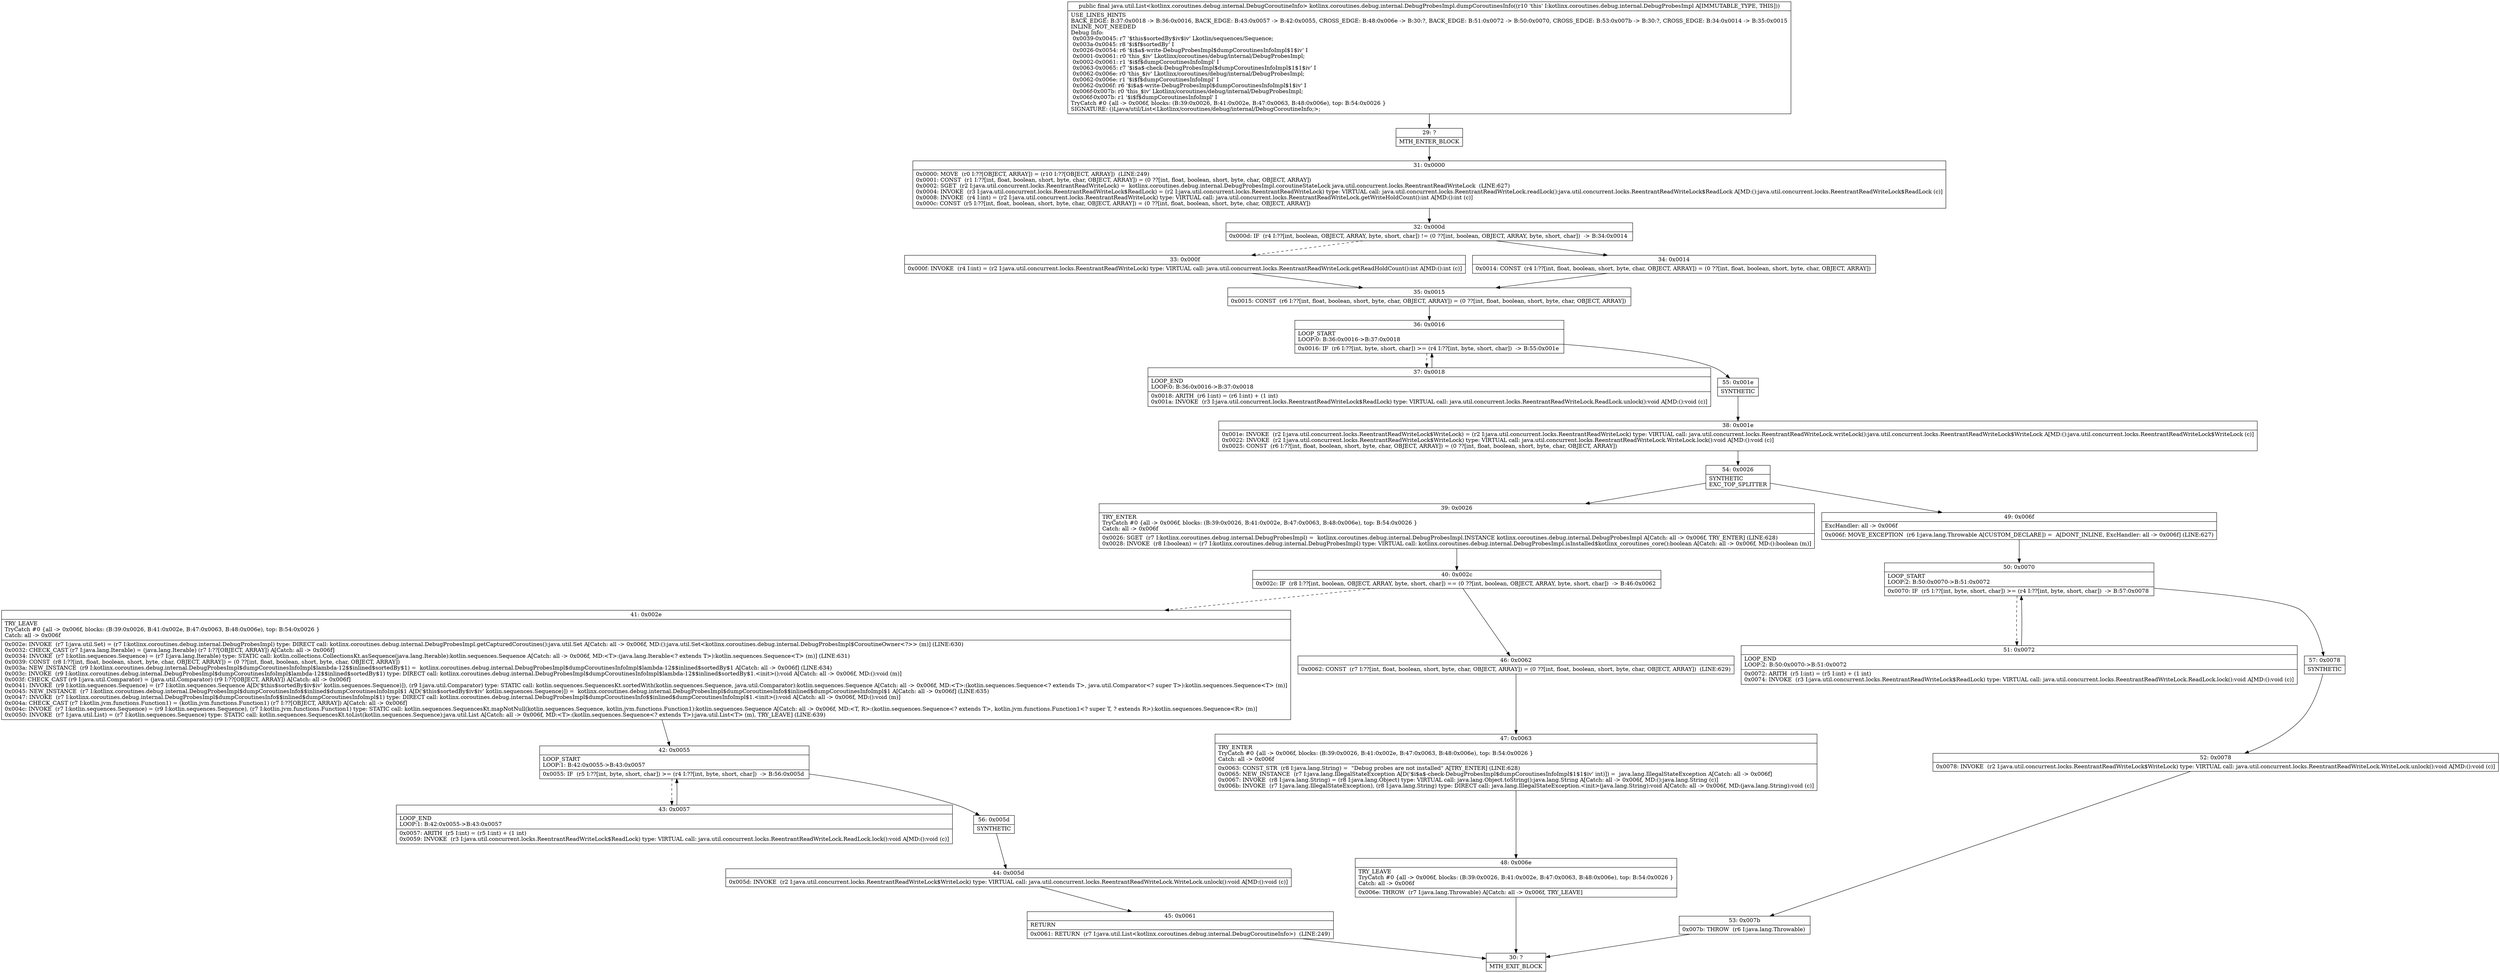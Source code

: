 digraph "CFG forkotlinx.coroutines.debug.internal.DebugProbesImpl.dumpCoroutinesInfo()Ljava\/util\/List;" {
Node_29 [shape=record,label="{29\:\ ?|MTH_ENTER_BLOCK\l}"];
Node_31 [shape=record,label="{31\:\ 0x0000|0x0000: MOVE  (r0 I:??[OBJECT, ARRAY]) = (r10 I:??[OBJECT, ARRAY])  (LINE:249)\l0x0001: CONST  (r1 I:??[int, float, boolean, short, byte, char, OBJECT, ARRAY]) = (0 ??[int, float, boolean, short, byte, char, OBJECT, ARRAY]) \l0x0002: SGET  (r2 I:java.util.concurrent.locks.ReentrantReadWriteLock) =  kotlinx.coroutines.debug.internal.DebugProbesImpl.coroutineStateLock java.util.concurrent.locks.ReentrantReadWriteLock  (LINE:627)\l0x0004: INVOKE  (r3 I:java.util.concurrent.locks.ReentrantReadWriteLock$ReadLock) = (r2 I:java.util.concurrent.locks.ReentrantReadWriteLock) type: VIRTUAL call: java.util.concurrent.locks.ReentrantReadWriteLock.readLock():java.util.concurrent.locks.ReentrantReadWriteLock$ReadLock A[MD:():java.util.concurrent.locks.ReentrantReadWriteLock$ReadLock (c)]\l0x0008: INVOKE  (r4 I:int) = (r2 I:java.util.concurrent.locks.ReentrantReadWriteLock) type: VIRTUAL call: java.util.concurrent.locks.ReentrantReadWriteLock.getWriteHoldCount():int A[MD:():int (c)]\l0x000c: CONST  (r5 I:??[int, float, boolean, short, byte, char, OBJECT, ARRAY]) = (0 ??[int, float, boolean, short, byte, char, OBJECT, ARRAY]) \l}"];
Node_32 [shape=record,label="{32\:\ 0x000d|0x000d: IF  (r4 I:??[int, boolean, OBJECT, ARRAY, byte, short, char]) != (0 ??[int, boolean, OBJECT, ARRAY, byte, short, char])  \-\> B:34:0x0014 \l}"];
Node_33 [shape=record,label="{33\:\ 0x000f|0x000f: INVOKE  (r4 I:int) = (r2 I:java.util.concurrent.locks.ReentrantReadWriteLock) type: VIRTUAL call: java.util.concurrent.locks.ReentrantReadWriteLock.getReadHoldCount():int A[MD:():int (c)]\l}"];
Node_35 [shape=record,label="{35\:\ 0x0015|0x0015: CONST  (r6 I:??[int, float, boolean, short, byte, char, OBJECT, ARRAY]) = (0 ??[int, float, boolean, short, byte, char, OBJECT, ARRAY]) \l}"];
Node_36 [shape=record,label="{36\:\ 0x0016|LOOP_START\lLOOP:0: B:36:0x0016\-\>B:37:0x0018\l|0x0016: IF  (r6 I:??[int, byte, short, char]) \>= (r4 I:??[int, byte, short, char])  \-\> B:55:0x001e \l}"];
Node_37 [shape=record,label="{37\:\ 0x0018|LOOP_END\lLOOP:0: B:36:0x0016\-\>B:37:0x0018\l|0x0018: ARITH  (r6 I:int) = (r6 I:int) + (1 int) \l0x001a: INVOKE  (r3 I:java.util.concurrent.locks.ReentrantReadWriteLock$ReadLock) type: VIRTUAL call: java.util.concurrent.locks.ReentrantReadWriteLock.ReadLock.unlock():void A[MD:():void (c)]\l}"];
Node_55 [shape=record,label="{55\:\ 0x001e|SYNTHETIC\l}"];
Node_38 [shape=record,label="{38\:\ 0x001e|0x001e: INVOKE  (r2 I:java.util.concurrent.locks.ReentrantReadWriteLock$WriteLock) = (r2 I:java.util.concurrent.locks.ReentrantReadWriteLock) type: VIRTUAL call: java.util.concurrent.locks.ReentrantReadWriteLock.writeLock():java.util.concurrent.locks.ReentrantReadWriteLock$WriteLock A[MD:():java.util.concurrent.locks.ReentrantReadWriteLock$WriteLock (c)]\l0x0022: INVOKE  (r2 I:java.util.concurrent.locks.ReentrantReadWriteLock$WriteLock) type: VIRTUAL call: java.util.concurrent.locks.ReentrantReadWriteLock.WriteLock.lock():void A[MD:():void (c)]\l0x0025: CONST  (r6 I:??[int, float, boolean, short, byte, char, OBJECT, ARRAY]) = (0 ??[int, float, boolean, short, byte, char, OBJECT, ARRAY]) \l}"];
Node_54 [shape=record,label="{54\:\ 0x0026|SYNTHETIC\lEXC_TOP_SPLITTER\l}"];
Node_39 [shape=record,label="{39\:\ 0x0026|TRY_ENTER\lTryCatch #0 \{all \-\> 0x006f, blocks: (B:39:0x0026, B:41:0x002e, B:47:0x0063, B:48:0x006e), top: B:54:0x0026 \}\lCatch: all \-\> 0x006f\l|0x0026: SGET  (r7 I:kotlinx.coroutines.debug.internal.DebugProbesImpl) =  kotlinx.coroutines.debug.internal.DebugProbesImpl.INSTANCE kotlinx.coroutines.debug.internal.DebugProbesImpl A[Catch: all \-\> 0x006f, TRY_ENTER] (LINE:628)\l0x0028: INVOKE  (r8 I:boolean) = (r7 I:kotlinx.coroutines.debug.internal.DebugProbesImpl) type: VIRTUAL call: kotlinx.coroutines.debug.internal.DebugProbesImpl.isInstalled$kotlinx_coroutines_core():boolean A[Catch: all \-\> 0x006f, MD:():boolean (m)]\l}"];
Node_40 [shape=record,label="{40\:\ 0x002c|0x002c: IF  (r8 I:??[int, boolean, OBJECT, ARRAY, byte, short, char]) == (0 ??[int, boolean, OBJECT, ARRAY, byte, short, char])  \-\> B:46:0x0062 \l}"];
Node_41 [shape=record,label="{41\:\ 0x002e|TRY_LEAVE\lTryCatch #0 \{all \-\> 0x006f, blocks: (B:39:0x0026, B:41:0x002e, B:47:0x0063, B:48:0x006e), top: B:54:0x0026 \}\lCatch: all \-\> 0x006f\l|0x002e: INVOKE  (r7 I:java.util.Set) = (r7 I:kotlinx.coroutines.debug.internal.DebugProbesImpl) type: DIRECT call: kotlinx.coroutines.debug.internal.DebugProbesImpl.getCapturedCoroutines():java.util.Set A[Catch: all \-\> 0x006f, MD:():java.util.Set\<kotlinx.coroutines.debug.internal.DebugProbesImpl$CoroutineOwner\<?\>\> (m)] (LINE:630)\l0x0032: CHECK_CAST (r7 I:java.lang.Iterable) = (java.lang.Iterable) (r7 I:??[OBJECT, ARRAY]) A[Catch: all \-\> 0x006f]\l0x0034: INVOKE  (r7 I:kotlin.sequences.Sequence) = (r7 I:java.lang.Iterable) type: STATIC call: kotlin.collections.CollectionsKt.asSequence(java.lang.Iterable):kotlin.sequences.Sequence A[Catch: all \-\> 0x006f, MD:\<T\>:(java.lang.Iterable\<? extends T\>):kotlin.sequences.Sequence\<T\> (m)] (LINE:631)\l0x0039: CONST  (r8 I:??[int, float, boolean, short, byte, char, OBJECT, ARRAY]) = (0 ??[int, float, boolean, short, byte, char, OBJECT, ARRAY]) \l0x003a: NEW_INSTANCE  (r9 I:kotlinx.coroutines.debug.internal.DebugProbesImpl$dumpCoroutinesInfoImpl$lambda\-12$$inlined$sortedBy$1) =  kotlinx.coroutines.debug.internal.DebugProbesImpl$dumpCoroutinesInfoImpl$lambda\-12$$inlined$sortedBy$1 A[Catch: all \-\> 0x006f] (LINE:634)\l0x003c: INVOKE  (r9 I:kotlinx.coroutines.debug.internal.DebugProbesImpl$dumpCoroutinesInfoImpl$lambda\-12$$inlined$sortedBy$1) type: DIRECT call: kotlinx.coroutines.debug.internal.DebugProbesImpl$dumpCoroutinesInfoImpl$lambda\-12$$inlined$sortedBy$1.\<init\>():void A[Catch: all \-\> 0x006f, MD:():void (m)]\l0x003f: CHECK_CAST (r9 I:java.util.Comparator) = (java.util.Comparator) (r9 I:??[OBJECT, ARRAY]) A[Catch: all \-\> 0x006f]\l0x0041: INVOKE  (r9 I:kotlin.sequences.Sequence) = (r7 I:kotlin.sequences.Sequence A[D('$this$sortedBy$iv$iv' kotlin.sequences.Sequence)]), (r9 I:java.util.Comparator) type: STATIC call: kotlin.sequences.SequencesKt.sortedWith(kotlin.sequences.Sequence, java.util.Comparator):kotlin.sequences.Sequence A[Catch: all \-\> 0x006f, MD:\<T\>:(kotlin.sequences.Sequence\<? extends T\>, java.util.Comparator\<? super T\>):kotlin.sequences.Sequence\<T\> (m)]\l0x0045: NEW_INSTANCE  (r7 I:kotlinx.coroutines.debug.internal.DebugProbesImpl$dumpCoroutinesInfo$$inlined$dumpCoroutinesInfoImpl$1 A[D('$this$sortedBy$iv$iv' kotlin.sequences.Sequence)]) =  kotlinx.coroutines.debug.internal.DebugProbesImpl$dumpCoroutinesInfo$$inlined$dumpCoroutinesInfoImpl$1 A[Catch: all \-\> 0x006f] (LINE:635)\l0x0047: INVOKE  (r7 I:kotlinx.coroutines.debug.internal.DebugProbesImpl$dumpCoroutinesInfo$$inlined$dumpCoroutinesInfoImpl$1) type: DIRECT call: kotlinx.coroutines.debug.internal.DebugProbesImpl$dumpCoroutinesInfo$$inlined$dumpCoroutinesInfoImpl$1.\<init\>():void A[Catch: all \-\> 0x006f, MD:():void (m)]\l0x004a: CHECK_CAST (r7 I:kotlin.jvm.functions.Function1) = (kotlin.jvm.functions.Function1) (r7 I:??[OBJECT, ARRAY]) A[Catch: all \-\> 0x006f]\l0x004c: INVOKE  (r7 I:kotlin.sequences.Sequence) = (r9 I:kotlin.sequences.Sequence), (r7 I:kotlin.jvm.functions.Function1) type: STATIC call: kotlin.sequences.SequencesKt.mapNotNull(kotlin.sequences.Sequence, kotlin.jvm.functions.Function1):kotlin.sequences.Sequence A[Catch: all \-\> 0x006f, MD:\<T, R\>:(kotlin.sequences.Sequence\<? extends T\>, kotlin.jvm.functions.Function1\<? super T, ? extends R\>):kotlin.sequences.Sequence\<R\> (m)]\l0x0050: INVOKE  (r7 I:java.util.List) = (r7 I:kotlin.sequences.Sequence) type: STATIC call: kotlin.sequences.SequencesKt.toList(kotlin.sequences.Sequence):java.util.List A[Catch: all \-\> 0x006f, MD:\<T\>:(kotlin.sequences.Sequence\<? extends T\>):java.util.List\<T\> (m), TRY_LEAVE] (LINE:639)\l}"];
Node_42 [shape=record,label="{42\:\ 0x0055|LOOP_START\lLOOP:1: B:42:0x0055\-\>B:43:0x0057\l|0x0055: IF  (r5 I:??[int, byte, short, char]) \>= (r4 I:??[int, byte, short, char])  \-\> B:56:0x005d \l}"];
Node_43 [shape=record,label="{43\:\ 0x0057|LOOP_END\lLOOP:1: B:42:0x0055\-\>B:43:0x0057\l|0x0057: ARITH  (r5 I:int) = (r5 I:int) + (1 int) \l0x0059: INVOKE  (r3 I:java.util.concurrent.locks.ReentrantReadWriteLock$ReadLock) type: VIRTUAL call: java.util.concurrent.locks.ReentrantReadWriteLock.ReadLock.lock():void A[MD:():void (c)]\l}"];
Node_56 [shape=record,label="{56\:\ 0x005d|SYNTHETIC\l}"];
Node_44 [shape=record,label="{44\:\ 0x005d|0x005d: INVOKE  (r2 I:java.util.concurrent.locks.ReentrantReadWriteLock$WriteLock) type: VIRTUAL call: java.util.concurrent.locks.ReentrantReadWriteLock.WriteLock.unlock():void A[MD:():void (c)]\l}"];
Node_45 [shape=record,label="{45\:\ 0x0061|RETURN\l|0x0061: RETURN  (r7 I:java.util.List\<kotlinx.coroutines.debug.internal.DebugCoroutineInfo\>)  (LINE:249)\l}"];
Node_30 [shape=record,label="{30\:\ ?|MTH_EXIT_BLOCK\l}"];
Node_46 [shape=record,label="{46\:\ 0x0062|0x0062: CONST  (r7 I:??[int, float, boolean, short, byte, char, OBJECT, ARRAY]) = (0 ??[int, float, boolean, short, byte, char, OBJECT, ARRAY])  (LINE:629)\l}"];
Node_47 [shape=record,label="{47\:\ 0x0063|TRY_ENTER\lTryCatch #0 \{all \-\> 0x006f, blocks: (B:39:0x0026, B:41:0x002e, B:47:0x0063, B:48:0x006e), top: B:54:0x0026 \}\lCatch: all \-\> 0x006f\l|0x0063: CONST_STR  (r8 I:java.lang.String) =  \"Debug probes are not installed\" A[TRY_ENTER] (LINE:628)\l0x0065: NEW_INSTANCE  (r7 I:java.lang.IllegalStateException A[D('$i$a$\-check\-DebugProbesImpl$dumpCoroutinesInfoImpl$1$1$iv' int)]) =  java.lang.IllegalStateException A[Catch: all \-\> 0x006f]\l0x0067: INVOKE  (r8 I:java.lang.String) = (r8 I:java.lang.Object) type: VIRTUAL call: java.lang.Object.toString():java.lang.String A[Catch: all \-\> 0x006f, MD:():java.lang.String (c)]\l0x006b: INVOKE  (r7 I:java.lang.IllegalStateException), (r8 I:java.lang.String) type: DIRECT call: java.lang.IllegalStateException.\<init\>(java.lang.String):void A[Catch: all \-\> 0x006f, MD:(java.lang.String):void (c)]\l}"];
Node_48 [shape=record,label="{48\:\ 0x006e|TRY_LEAVE\lTryCatch #0 \{all \-\> 0x006f, blocks: (B:39:0x0026, B:41:0x002e, B:47:0x0063, B:48:0x006e), top: B:54:0x0026 \}\lCatch: all \-\> 0x006f\l|0x006e: THROW  (r7 I:java.lang.Throwable) A[Catch: all \-\> 0x006f, TRY_LEAVE]\l}"];
Node_49 [shape=record,label="{49\:\ 0x006f|ExcHandler: all \-\> 0x006f\l|0x006f: MOVE_EXCEPTION  (r6 I:java.lang.Throwable A[CUSTOM_DECLARE]) =  A[DONT_INLINE, ExcHandler: all \-\> 0x006f] (LINE:627)\l}"];
Node_50 [shape=record,label="{50\:\ 0x0070|LOOP_START\lLOOP:2: B:50:0x0070\-\>B:51:0x0072\l|0x0070: IF  (r5 I:??[int, byte, short, char]) \>= (r4 I:??[int, byte, short, char])  \-\> B:57:0x0078 \l}"];
Node_51 [shape=record,label="{51\:\ 0x0072|LOOP_END\lLOOP:2: B:50:0x0070\-\>B:51:0x0072\l|0x0072: ARITH  (r5 I:int) = (r5 I:int) + (1 int) \l0x0074: INVOKE  (r3 I:java.util.concurrent.locks.ReentrantReadWriteLock$ReadLock) type: VIRTUAL call: java.util.concurrent.locks.ReentrantReadWriteLock.ReadLock.lock():void A[MD:():void (c)]\l}"];
Node_57 [shape=record,label="{57\:\ 0x0078|SYNTHETIC\l}"];
Node_52 [shape=record,label="{52\:\ 0x0078|0x0078: INVOKE  (r2 I:java.util.concurrent.locks.ReentrantReadWriteLock$WriteLock) type: VIRTUAL call: java.util.concurrent.locks.ReentrantReadWriteLock.WriteLock.unlock():void A[MD:():void (c)]\l}"];
Node_53 [shape=record,label="{53\:\ 0x007b|0x007b: THROW  (r6 I:java.lang.Throwable) \l}"];
Node_34 [shape=record,label="{34\:\ 0x0014|0x0014: CONST  (r4 I:??[int, float, boolean, short, byte, char, OBJECT, ARRAY]) = (0 ??[int, float, boolean, short, byte, char, OBJECT, ARRAY]) \l}"];
MethodNode[shape=record,label="{public final java.util.List\<kotlinx.coroutines.debug.internal.DebugCoroutineInfo\> kotlinx.coroutines.debug.internal.DebugProbesImpl.dumpCoroutinesInfo((r10 'this' I:kotlinx.coroutines.debug.internal.DebugProbesImpl A[IMMUTABLE_TYPE, THIS]))  | USE_LINES_HINTS\lBACK_EDGE: B:37:0x0018 \-\> B:36:0x0016, BACK_EDGE: B:43:0x0057 \-\> B:42:0x0055, CROSS_EDGE: B:48:0x006e \-\> B:30:?, BACK_EDGE: B:51:0x0072 \-\> B:50:0x0070, CROSS_EDGE: B:53:0x007b \-\> B:30:?, CROSS_EDGE: B:34:0x0014 \-\> B:35:0x0015\lINLINE_NOT_NEEDED\lDebug Info:\l  0x0039\-0x0045: r7 '$this$sortedBy$iv$iv' Lkotlin\/sequences\/Sequence;\l  0x003a\-0x0045: r8 '$i$f$sortedBy' I\l  0x0026\-0x0054: r6 '$i$a$\-write\-DebugProbesImpl$dumpCoroutinesInfoImpl$1$iv' I\l  0x0001\-0x0061: r0 'this_$iv' Lkotlinx\/coroutines\/debug\/internal\/DebugProbesImpl;\l  0x0002\-0x0061: r1 '$i$f$dumpCoroutinesInfoImpl' I\l  0x0063\-0x0065: r7 '$i$a$\-check\-DebugProbesImpl$dumpCoroutinesInfoImpl$1$1$iv' I\l  0x0062\-0x006e: r0 'this_$iv' Lkotlinx\/coroutines\/debug\/internal\/DebugProbesImpl;\l  0x0062\-0x006e: r1 '$i$f$dumpCoroutinesInfoImpl' I\l  0x0062\-0x006f: r6 '$i$a$\-write\-DebugProbesImpl$dumpCoroutinesInfoImpl$1$iv' I\l  0x006f\-0x007b: r0 'this_$iv' Lkotlinx\/coroutines\/debug\/internal\/DebugProbesImpl;\l  0x006f\-0x007b: r1 '$i$f$dumpCoroutinesInfoImpl' I\lTryCatch #0 \{all \-\> 0x006f, blocks: (B:39:0x0026, B:41:0x002e, B:47:0x0063, B:48:0x006e), top: B:54:0x0026 \}\lSIGNATURE: ()Ljava\/util\/List\<Lkotlinx\/coroutines\/debug\/internal\/DebugCoroutineInfo;\>;\l}"];
MethodNode -> Node_29;Node_29 -> Node_31;
Node_31 -> Node_32;
Node_32 -> Node_33[style=dashed];
Node_32 -> Node_34;
Node_33 -> Node_35;
Node_35 -> Node_36;
Node_36 -> Node_37[style=dashed];
Node_36 -> Node_55;
Node_37 -> Node_36;
Node_55 -> Node_38;
Node_38 -> Node_54;
Node_54 -> Node_39;
Node_54 -> Node_49;
Node_39 -> Node_40;
Node_40 -> Node_41[style=dashed];
Node_40 -> Node_46;
Node_41 -> Node_42;
Node_42 -> Node_43[style=dashed];
Node_42 -> Node_56;
Node_43 -> Node_42;
Node_56 -> Node_44;
Node_44 -> Node_45;
Node_45 -> Node_30;
Node_46 -> Node_47;
Node_47 -> Node_48;
Node_48 -> Node_30;
Node_49 -> Node_50;
Node_50 -> Node_51[style=dashed];
Node_50 -> Node_57;
Node_51 -> Node_50;
Node_57 -> Node_52;
Node_52 -> Node_53;
Node_53 -> Node_30;
Node_34 -> Node_35;
}


